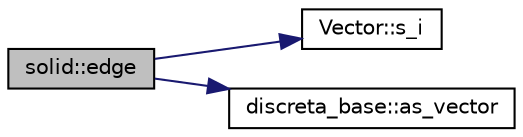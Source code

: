 digraph "solid::edge"
{
  edge [fontname="Helvetica",fontsize="10",labelfontname="Helvetica",labelfontsize="10"];
  node [fontname="Helvetica",fontsize="10",shape=record];
  rankdir="LR";
  Node1938 [label="solid::edge",height=0.2,width=0.4,color="black", fillcolor="grey75", style="filled", fontcolor="black"];
  Node1938 -> Node1939 [color="midnightblue",fontsize="10",style="solid",fontname="Helvetica"];
  Node1939 [label="Vector::s_i",height=0.2,width=0.4,color="black", fillcolor="white", style="filled",URL="$d5/db2/class_vector.html#a1c4fe1752523df8119f70dd550244871"];
  Node1938 -> Node1940 [color="midnightblue",fontsize="10",style="solid",fontname="Helvetica"];
  Node1940 [label="discreta_base::as_vector",height=0.2,width=0.4,color="black", fillcolor="white", style="filled",URL="$d7/d71/classdiscreta__base.html#a7bdd6cae39c380b128ee9e17e42cf020"];
}
